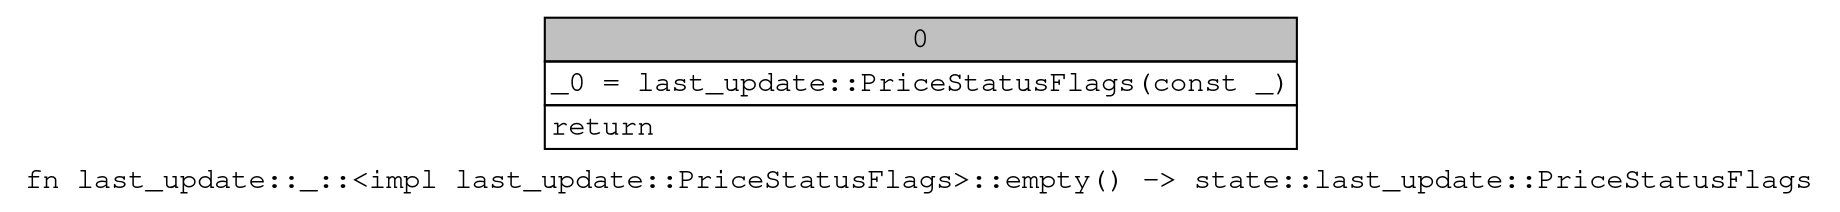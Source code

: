 digraph Mir_0_6670 {
    graph [fontname="Courier, monospace"];
    node [fontname="Courier, monospace"];
    edge [fontname="Courier, monospace"];
    label=<fn last_update::_::&lt;impl last_update::PriceStatusFlags&gt;::empty() -&gt; state::last_update::PriceStatusFlags<br align="left"/>>;
    bb0__0_6670 [shape="none", label=<<table border="0" cellborder="1" cellspacing="0"><tr><td bgcolor="gray" align="center" colspan="1">0</td></tr><tr><td align="left" balign="left">_0 = last_update::PriceStatusFlags(const _)<br/></td></tr><tr><td align="left">return</td></tr></table>>];
}
